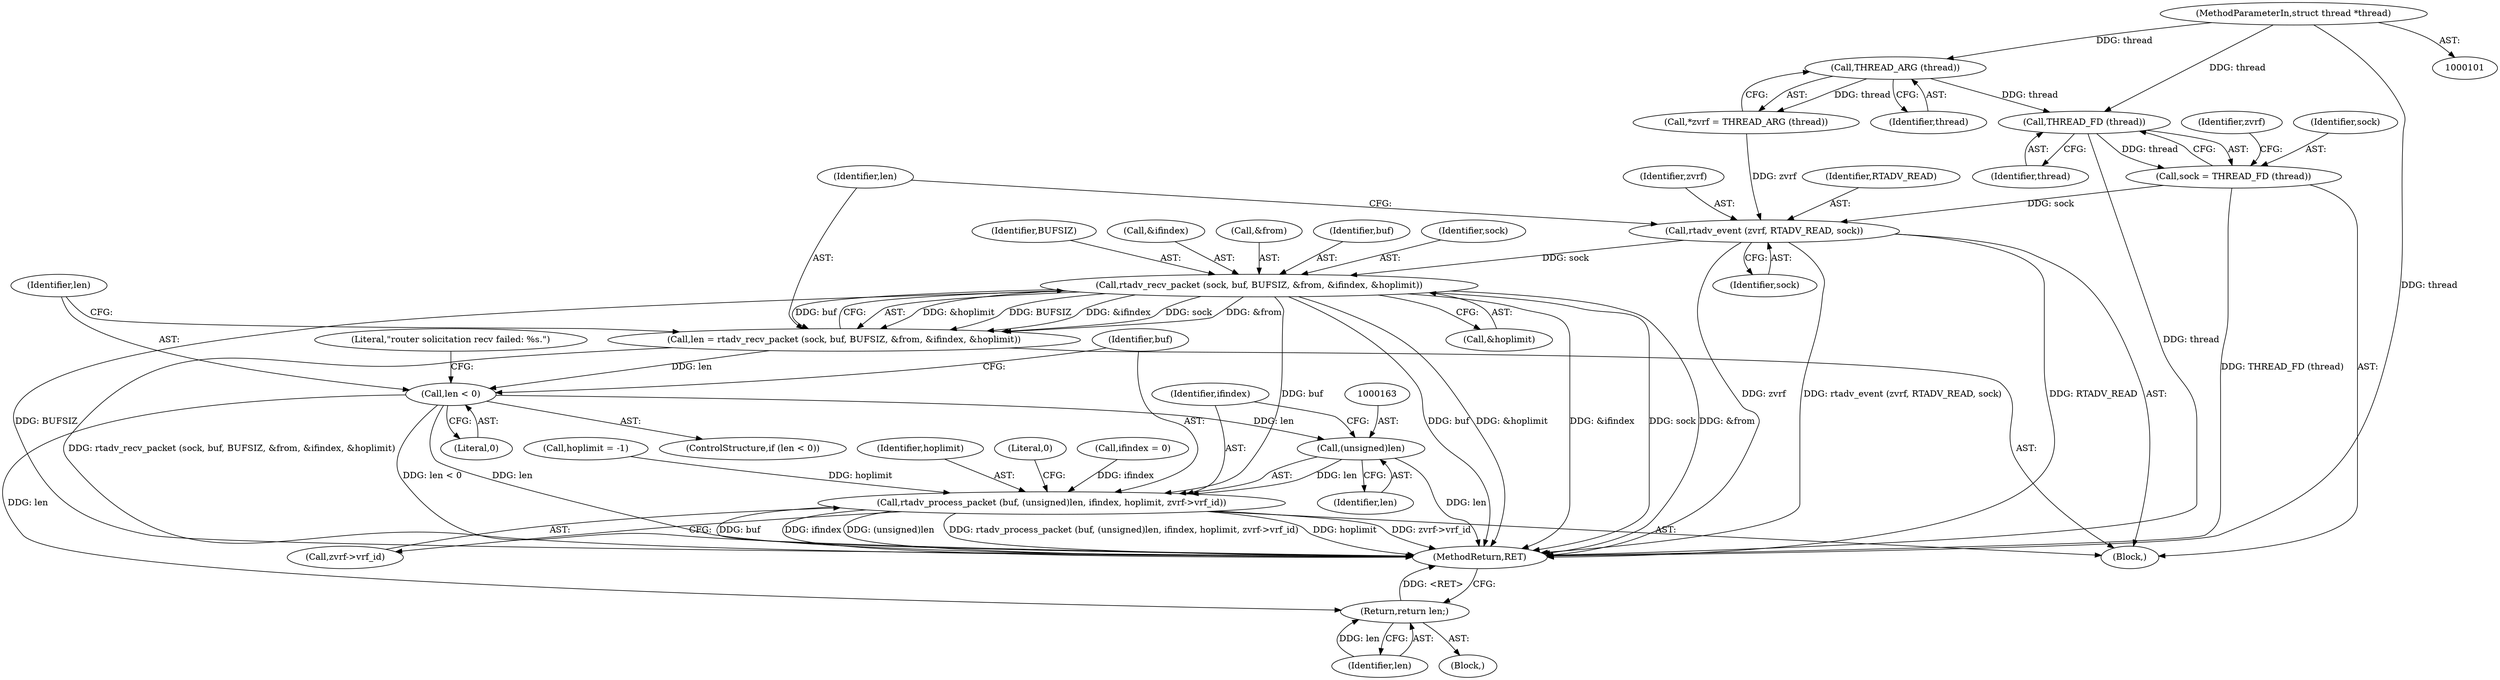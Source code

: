 digraph "1_quagga_cfb1fae25f8c092e0d17073eaf7bd428ce1cd546@pointer" {
"1000124" [label="(Call,THREAD_FD (thread))"];
"1000120" [label="(Call,THREAD_ARG (thread))"];
"1000102" [label="(MethodParameterIn,struct thread *thread)"];
"1000122" [label="(Call,sock = THREAD_FD (thread))"];
"1000133" [label="(Call,rtadv_event (zvrf, RTADV_READ, sock))"];
"1000139" [label="(Call,rtadv_recv_packet (sock, buf, BUFSIZ, &from, &ifindex, &hoplimit))"];
"1000137" [label="(Call,len = rtadv_recv_packet (sock, buf, BUFSIZ, &from, &ifindex, &hoplimit))"];
"1000150" [label="(Call,len < 0)"];
"1000158" [label="(Return,return len;)"];
"1000162" [label="(Call,(unsigned)len)"];
"1000160" [label="(Call,rtadv_process_packet (buf, (unsigned)len, ifindex, hoplimit, zvrf->vrf_id))"];
"1000133" [label="(Call,rtadv_event (zvrf, RTADV_READ, sock))"];
"1000143" [label="(Call,&from)"];
"1000161" [label="(Identifier,buf)"];
"1000124" [label="(Call,THREAD_FD (thread))"];
"1000137" [label="(Call,len = rtadv_recv_packet (sock, buf, BUFSIZ, &from, &ifindex, &hoplimit))"];
"1000150" [label="(Call,len < 0)"];
"1000141" [label="(Identifier,buf)"];
"1000134" [label="(Identifier,zvrf)"];
"1000118" [label="(Call,*zvrf = THREAD_ARG (thread))"];
"1000123" [label="(Identifier,sock)"];
"1000125" [label="(Identifier,thread)"];
"1000152" [label="(Literal,0)"];
"1000155" [label="(Literal,\"router solicitation recv failed: %s.\")"];
"1000166" [label="(Identifier,hoplimit)"];
"1000164" [label="(Identifier,len)"];
"1000159" [label="(Identifier,len)"];
"1000120" [label="(Call,THREAD_ARG (thread))"];
"1000140" [label="(Identifier,sock)"];
"1000142" [label="(Identifier,BUFSIZ)"];
"1000162" [label="(Call,(unsigned)len)"];
"1000129" [label="(Identifier,zvrf)"];
"1000145" [label="(Call,&ifindex)"];
"1000171" [label="(Literal,0)"];
"1000138" [label="(Identifier,len)"];
"1000135" [label="(Identifier,RTADV_READ)"];
"1000103" [label="(Block,)"];
"1000121" [label="(Identifier,thread)"];
"1000139" [label="(Call,rtadv_recv_packet (sock, buf, BUFSIZ, &from, &ifindex, &hoplimit))"];
"1000158" [label="(Return,return len;)"];
"1000102" [label="(MethodParameterIn,struct thread *thread)"];
"1000149" [label="(ControlStructure,if (len < 0))"];
"1000153" [label="(Block,)"];
"1000109" [label="(Call,ifindex = 0)"];
"1000113" [label="(Call,hoplimit = -1)"];
"1000122" [label="(Call,sock = THREAD_FD (thread))"];
"1000172" [label="(MethodReturn,RET)"];
"1000147" [label="(Call,&hoplimit)"];
"1000160" [label="(Call,rtadv_process_packet (buf, (unsigned)len, ifindex, hoplimit, zvrf->vrf_id))"];
"1000167" [label="(Call,zvrf->vrf_id)"];
"1000151" [label="(Identifier,len)"];
"1000165" [label="(Identifier,ifindex)"];
"1000136" [label="(Identifier,sock)"];
"1000124" -> "1000122"  [label="AST: "];
"1000124" -> "1000125"  [label="CFG: "];
"1000125" -> "1000124"  [label="AST: "];
"1000122" -> "1000124"  [label="CFG: "];
"1000124" -> "1000172"  [label="DDG: thread"];
"1000124" -> "1000122"  [label="DDG: thread"];
"1000120" -> "1000124"  [label="DDG: thread"];
"1000102" -> "1000124"  [label="DDG: thread"];
"1000120" -> "1000118"  [label="AST: "];
"1000120" -> "1000121"  [label="CFG: "];
"1000121" -> "1000120"  [label="AST: "];
"1000118" -> "1000120"  [label="CFG: "];
"1000120" -> "1000118"  [label="DDG: thread"];
"1000102" -> "1000120"  [label="DDG: thread"];
"1000102" -> "1000101"  [label="AST: "];
"1000102" -> "1000172"  [label="DDG: thread"];
"1000122" -> "1000103"  [label="AST: "];
"1000123" -> "1000122"  [label="AST: "];
"1000129" -> "1000122"  [label="CFG: "];
"1000122" -> "1000172"  [label="DDG: THREAD_FD (thread)"];
"1000122" -> "1000133"  [label="DDG: sock"];
"1000133" -> "1000103"  [label="AST: "];
"1000133" -> "1000136"  [label="CFG: "];
"1000134" -> "1000133"  [label="AST: "];
"1000135" -> "1000133"  [label="AST: "];
"1000136" -> "1000133"  [label="AST: "];
"1000138" -> "1000133"  [label="CFG: "];
"1000133" -> "1000172"  [label="DDG: zvrf"];
"1000133" -> "1000172"  [label="DDG: rtadv_event (zvrf, RTADV_READ, sock)"];
"1000133" -> "1000172"  [label="DDG: RTADV_READ"];
"1000118" -> "1000133"  [label="DDG: zvrf"];
"1000133" -> "1000139"  [label="DDG: sock"];
"1000139" -> "1000137"  [label="AST: "];
"1000139" -> "1000147"  [label="CFG: "];
"1000140" -> "1000139"  [label="AST: "];
"1000141" -> "1000139"  [label="AST: "];
"1000142" -> "1000139"  [label="AST: "];
"1000143" -> "1000139"  [label="AST: "];
"1000145" -> "1000139"  [label="AST: "];
"1000147" -> "1000139"  [label="AST: "];
"1000137" -> "1000139"  [label="CFG: "];
"1000139" -> "1000172"  [label="DDG: BUFSIZ"];
"1000139" -> "1000172"  [label="DDG: buf"];
"1000139" -> "1000172"  [label="DDG: sock"];
"1000139" -> "1000172"  [label="DDG: &from"];
"1000139" -> "1000172"  [label="DDG: &ifindex"];
"1000139" -> "1000172"  [label="DDG: &hoplimit"];
"1000139" -> "1000137"  [label="DDG: &hoplimit"];
"1000139" -> "1000137"  [label="DDG: BUFSIZ"];
"1000139" -> "1000137"  [label="DDG: &ifindex"];
"1000139" -> "1000137"  [label="DDG: sock"];
"1000139" -> "1000137"  [label="DDG: &from"];
"1000139" -> "1000137"  [label="DDG: buf"];
"1000139" -> "1000160"  [label="DDG: buf"];
"1000137" -> "1000103"  [label="AST: "];
"1000138" -> "1000137"  [label="AST: "];
"1000151" -> "1000137"  [label="CFG: "];
"1000137" -> "1000172"  [label="DDG: rtadv_recv_packet (sock, buf, BUFSIZ, &from, &ifindex, &hoplimit)"];
"1000137" -> "1000150"  [label="DDG: len"];
"1000150" -> "1000149"  [label="AST: "];
"1000150" -> "1000152"  [label="CFG: "];
"1000151" -> "1000150"  [label="AST: "];
"1000152" -> "1000150"  [label="AST: "];
"1000155" -> "1000150"  [label="CFG: "];
"1000161" -> "1000150"  [label="CFG: "];
"1000150" -> "1000172"  [label="DDG: len"];
"1000150" -> "1000172"  [label="DDG: len < 0"];
"1000150" -> "1000158"  [label="DDG: len"];
"1000150" -> "1000162"  [label="DDG: len"];
"1000158" -> "1000153"  [label="AST: "];
"1000158" -> "1000159"  [label="CFG: "];
"1000159" -> "1000158"  [label="AST: "];
"1000172" -> "1000158"  [label="CFG: "];
"1000158" -> "1000172"  [label="DDG: <RET>"];
"1000159" -> "1000158"  [label="DDG: len"];
"1000162" -> "1000160"  [label="AST: "];
"1000162" -> "1000164"  [label="CFG: "];
"1000163" -> "1000162"  [label="AST: "];
"1000164" -> "1000162"  [label="AST: "];
"1000165" -> "1000162"  [label="CFG: "];
"1000162" -> "1000172"  [label="DDG: len"];
"1000162" -> "1000160"  [label="DDG: len"];
"1000160" -> "1000103"  [label="AST: "];
"1000160" -> "1000167"  [label="CFG: "];
"1000161" -> "1000160"  [label="AST: "];
"1000165" -> "1000160"  [label="AST: "];
"1000166" -> "1000160"  [label="AST: "];
"1000167" -> "1000160"  [label="AST: "];
"1000171" -> "1000160"  [label="CFG: "];
"1000160" -> "1000172"  [label="DDG: (unsigned)len"];
"1000160" -> "1000172"  [label="DDG: rtadv_process_packet (buf, (unsigned)len, ifindex, hoplimit, zvrf->vrf_id)"];
"1000160" -> "1000172"  [label="DDG: hoplimit"];
"1000160" -> "1000172"  [label="DDG: zvrf->vrf_id"];
"1000160" -> "1000172"  [label="DDG: buf"];
"1000160" -> "1000172"  [label="DDG: ifindex"];
"1000109" -> "1000160"  [label="DDG: ifindex"];
"1000113" -> "1000160"  [label="DDG: hoplimit"];
}

